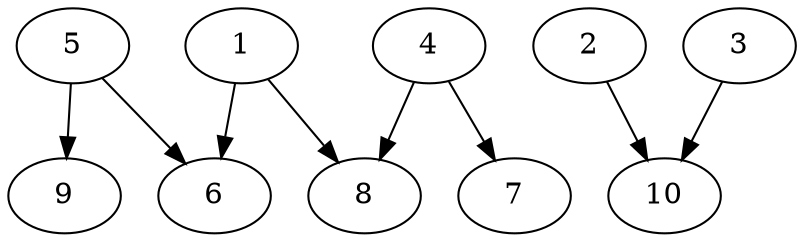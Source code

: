 // DAG automatically generated by daggen at Thu Oct  3 13:58:05 2019
// ./daggen --dot -n 10 --ccr 0.3 --fat 0.9 --regular 0.5 --density 0.6 --mindata 5242880 --maxdata 52428800 
digraph G {
  1 [size="22592853", alpha="0.05", expect_size="6777856"] 
  1 -> 6 [size ="6777856"]
  1 -> 8 [size ="6777856"]
  2 [size="98969600", alpha="0.18", expect_size="29690880"] 
  2 -> 10 [size ="29690880"]
  3 [size="18585600", alpha="0.17", expect_size="5575680"] 
  3 -> 10 [size ="5575680"]
  4 [size="40837120", alpha="0.20", expect_size="12251136"] 
  4 -> 7 [size ="12251136"]
  4 -> 8 [size ="12251136"]
  5 [size="153299627", alpha="0.02", expect_size="45989888"] 
  5 -> 6 [size ="45989888"]
  5 -> 9 [size ="45989888"]
  6 [size="112339627", alpha="0.05", expect_size="33701888"] 
  7 [size="30866773", alpha="0.14", expect_size="9260032"] 
  8 [size="133922133", alpha="0.02", expect_size="40176640"] 
  9 [size="123873280", alpha="0.14", expect_size="37161984"] 
  10 [size="165560320", alpha="0.01", expect_size="49668096"] 
}
